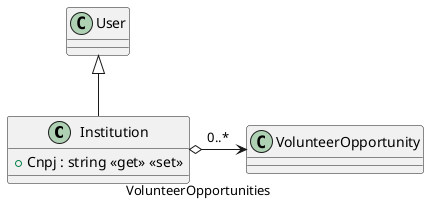 @startuml
class Institution {
    + Cnpj : string <<get>> <<set>>
}
User <|-- Institution
Institution o-> "VolunteerOpportunities" VolunteerOpportunity : 0..*
@enduml
